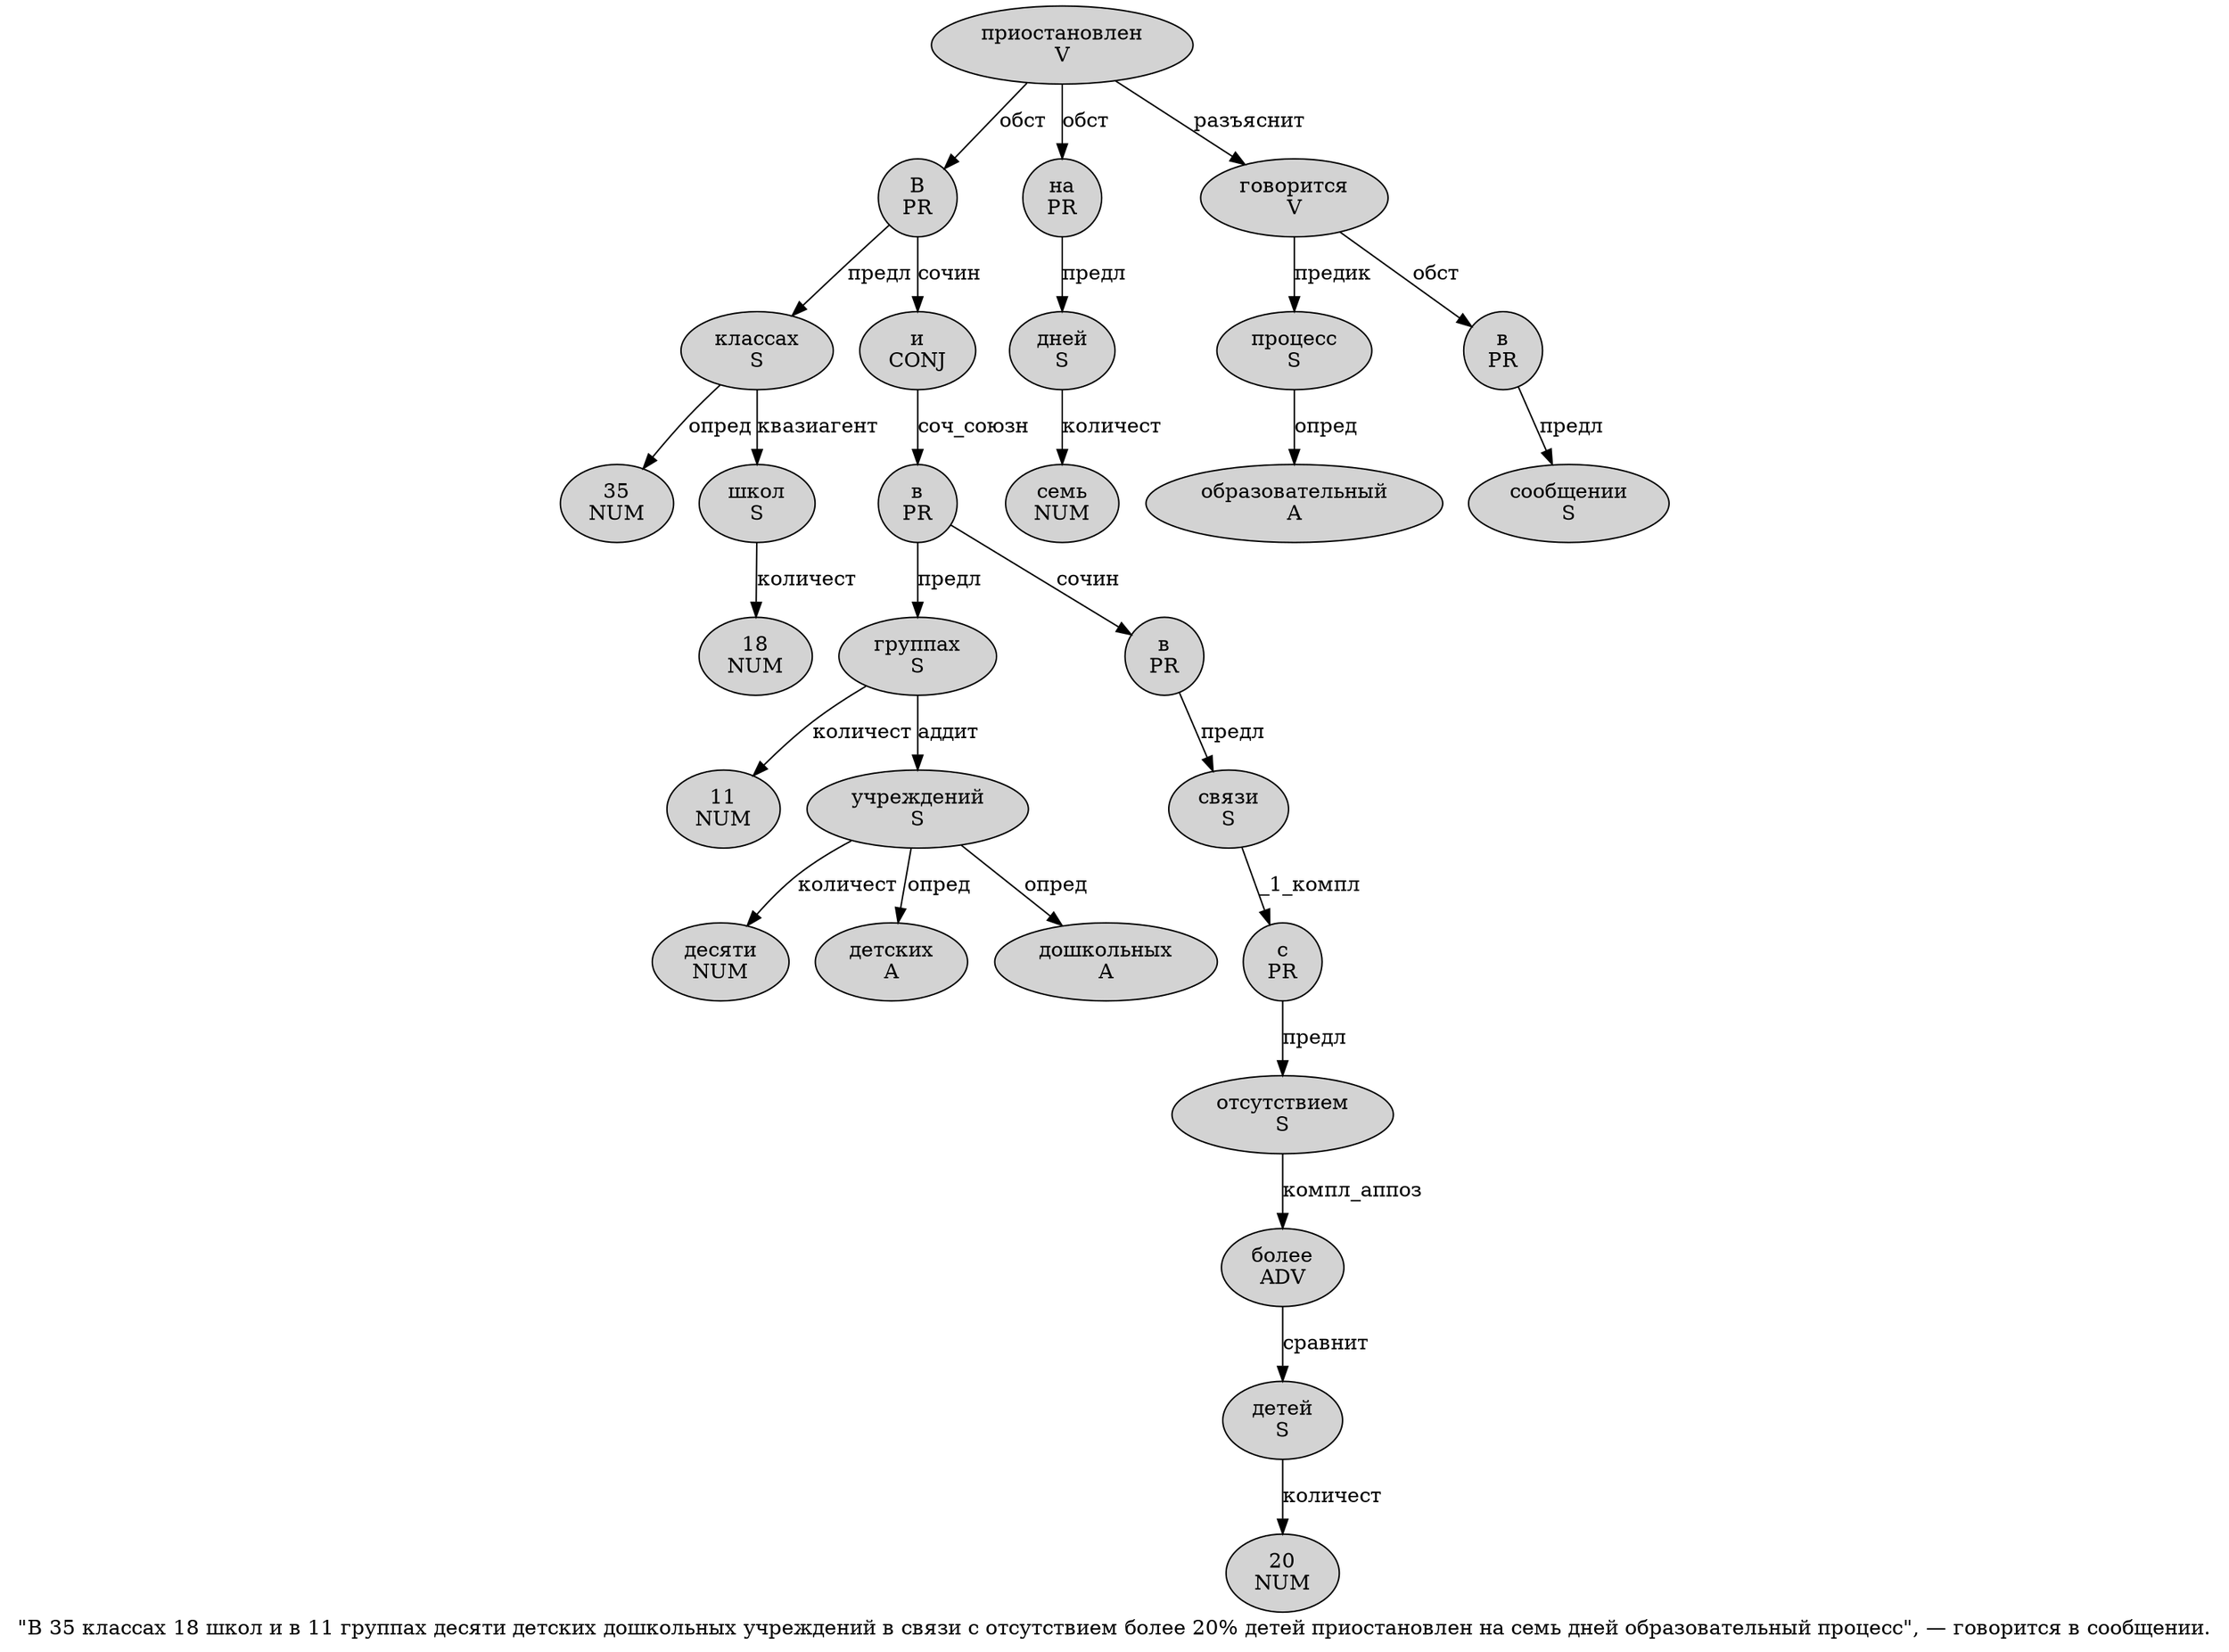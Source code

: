 digraph SENTENCE_793 {
	graph [label="\"В 35 классах 18 школ и в 11 группах десяти детских дошкольных учреждений в связи с отсутствием более 20% детей приостановлен на семь дней образовательный процесс\", — говорится в сообщении."]
	node [style=filled]
		1 [label="В
PR" color="" fillcolor=lightgray penwidth=1 shape=ellipse]
		2 [label="35
NUM" color="" fillcolor=lightgray penwidth=1 shape=ellipse]
		3 [label="классах
S" color="" fillcolor=lightgray penwidth=1 shape=ellipse]
		4 [label="18
NUM" color="" fillcolor=lightgray penwidth=1 shape=ellipse]
		5 [label="школ
S" color="" fillcolor=lightgray penwidth=1 shape=ellipse]
		6 [label="и
CONJ" color="" fillcolor=lightgray penwidth=1 shape=ellipse]
		7 [label="в
PR" color="" fillcolor=lightgray penwidth=1 shape=ellipse]
		8 [label="11
NUM" color="" fillcolor=lightgray penwidth=1 shape=ellipse]
		9 [label="группах
S" color="" fillcolor=lightgray penwidth=1 shape=ellipse]
		10 [label="десяти
NUM" color="" fillcolor=lightgray penwidth=1 shape=ellipse]
		11 [label="детских
A" color="" fillcolor=lightgray penwidth=1 shape=ellipse]
		12 [label="дошкольных
A" color="" fillcolor=lightgray penwidth=1 shape=ellipse]
		13 [label="учреждений
S" color="" fillcolor=lightgray penwidth=1 shape=ellipse]
		14 [label="в
PR" color="" fillcolor=lightgray penwidth=1 shape=ellipse]
		15 [label="связи
S" color="" fillcolor=lightgray penwidth=1 shape=ellipse]
		16 [label="с
PR" color="" fillcolor=lightgray penwidth=1 shape=ellipse]
		17 [label="отсутствием
S" color="" fillcolor=lightgray penwidth=1 shape=ellipse]
		18 [label="более
ADV" color="" fillcolor=lightgray penwidth=1 shape=ellipse]
		19 [label="20
NUM" color="" fillcolor=lightgray penwidth=1 shape=ellipse]
		21 [label="детей
S" color="" fillcolor=lightgray penwidth=1 shape=ellipse]
		22 [label="приостановлен
V" color="" fillcolor=lightgray penwidth=1 shape=ellipse]
		23 [label="на
PR" color="" fillcolor=lightgray penwidth=1 shape=ellipse]
		24 [label="семь
NUM" color="" fillcolor=lightgray penwidth=1 shape=ellipse]
		25 [label="дней
S" color="" fillcolor=lightgray penwidth=1 shape=ellipse]
		26 [label="образовательный
A" color="" fillcolor=lightgray penwidth=1 shape=ellipse]
		27 [label="процесс
S" color="" fillcolor=lightgray penwidth=1 shape=ellipse]
		31 [label="говорится
V" color="" fillcolor=lightgray penwidth=1 shape=ellipse]
		32 [label="в
PR" color="" fillcolor=lightgray penwidth=1 shape=ellipse]
		33 [label="сообщении
S" color="" fillcolor=lightgray penwidth=1 shape=ellipse]
			5 -> 4 [label="количест"]
			15 -> 16 [label="_1_компл"]
			31 -> 27 [label="предик"]
			31 -> 32 [label="обст"]
			17 -> 18 [label="компл_аппоз"]
			14 -> 15 [label="предл"]
			7 -> 9 [label="предл"]
			7 -> 14 [label="сочин"]
			18 -> 21 [label="сравнит"]
			9 -> 8 [label="количест"]
			9 -> 13 [label="аддит"]
			25 -> 24 [label="количест"]
			3 -> 2 [label="опред"]
			3 -> 5 [label="квазиагент"]
			6 -> 7 [label="соч_союзн"]
			21 -> 19 [label="количест"]
			1 -> 3 [label="предл"]
			1 -> 6 [label="сочин"]
			16 -> 17 [label="предл"]
			23 -> 25 [label="предл"]
			13 -> 10 [label="количест"]
			13 -> 11 [label="опред"]
			13 -> 12 [label="опред"]
			27 -> 26 [label="опред"]
			32 -> 33 [label="предл"]
			22 -> 1 [label="обст"]
			22 -> 23 [label="обст"]
			22 -> 31 [label="разъяснит"]
}